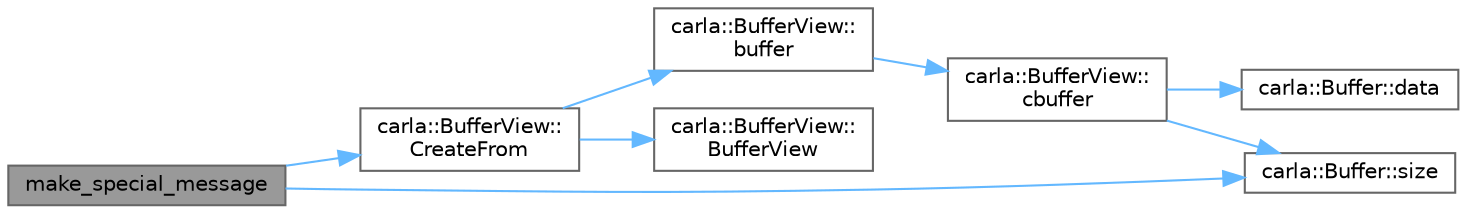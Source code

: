 digraph "make_special_message"
{
 // INTERACTIVE_SVG=YES
 // LATEX_PDF_SIZE
  bgcolor="transparent";
  edge [fontname=Helvetica,fontsize=10,labelfontname=Helvetica,labelfontsize=10];
  node [fontname=Helvetica,fontsize=10,shape=box,height=0.2,width=0.4];
  rankdir="LR";
  Node1 [id="Node000001",label="make_special_message",height=0.2,width=0.4,color="gray40", fillcolor="grey60", style="filled", fontcolor="black",tooltip=" "];
  Node1 -> Node2 [id="edge1_Node000001_Node000002",color="steelblue1",style="solid",tooltip=" "];
  Node2 [id="Node000002",label="carla::BufferView::\lCreateFrom",height=0.2,width=0.4,color="grey40", fillcolor="white", style="filled",URL="$db/db8/classcarla_1_1BufferView.html#a4eefa5dd2893554424512814e6de0c9e",tooltip=" "];
  Node2 -> Node3 [id="edge2_Node000002_Node000003",color="steelblue1",style="solid",tooltip=" "];
  Node3 [id="Node000003",label="carla::BufferView::\lbuffer",height=0.2,width=0.4,color="grey40", fillcolor="white", style="filled",URL="$db/db8/classcarla_1_1BufferView.html#ab2dfa752fa10fcc6693b27f7bd663479",tooltip="Make a boost::asio::buffer from this buffer."];
  Node3 -> Node4 [id="edge3_Node000003_Node000004",color="steelblue1",style="solid",tooltip=" "];
  Node4 [id="Node000004",label="carla::BufferView::\lcbuffer",height=0.2,width=0.4,color="grey40", fillcolor="white", style="filled",URL="$db/db8/classcarla_1_1BufferView.html#a7f789d855f7596a0874eb91fd913c5a7",tooltip="Make a boost::asio::buffer from this buffer."];
  Node4 -> Node5 [id="edge4_Node000004_Node000005",color="steelblue1",style="solid",tooltip=" "];
  Node5 [id="Node000005",label="carla::Buffer::data",height=0.2,width=0.4,color="grey40", fillcolor="white", style="filled",URL="$d0/d0a/classcarla_1_1Buffer.html#a10680a1dd5dd8718b8e871b631022cdf",tooltip="直接访问分配的内存，如果没有分配内存则返回 nullptr。"];
  Node4 -> Node6 [id="edge5_Node000004_Node000006",color="steelblue1",style="solid",tooltip=" "];
  Node6 [id="Node000006",label="carla::Buffer::size",height=0.2,width=0.4,color="grey40", fillcolor="white", style="filled",URL="$d0/d0a/classcarla_1_1Buffer.html#a3edea2e44a05d9806312e5f9e52315e4",tooltip=" "];
  Node2 -> Node7 [id="edge6_Node000002_Node000007",color="steelblue1",style="solid",tooltip=" "];
  Node7 [id="Node000007",label="carla::BufferView::\lBufferView",height=0.2,width=0.4,color="grey40", fillcolor="white", style="filled",URL="$db/db8/classcarla_1_1BufferView.html#a6b5d5cde7bc06e5296c0a1312721411a",tooltip=" "];
  Node1 -> Node6 [id="edge7_Node000001_Node000006",color="steelblue1",style="solid",tooltip=" "];
}

